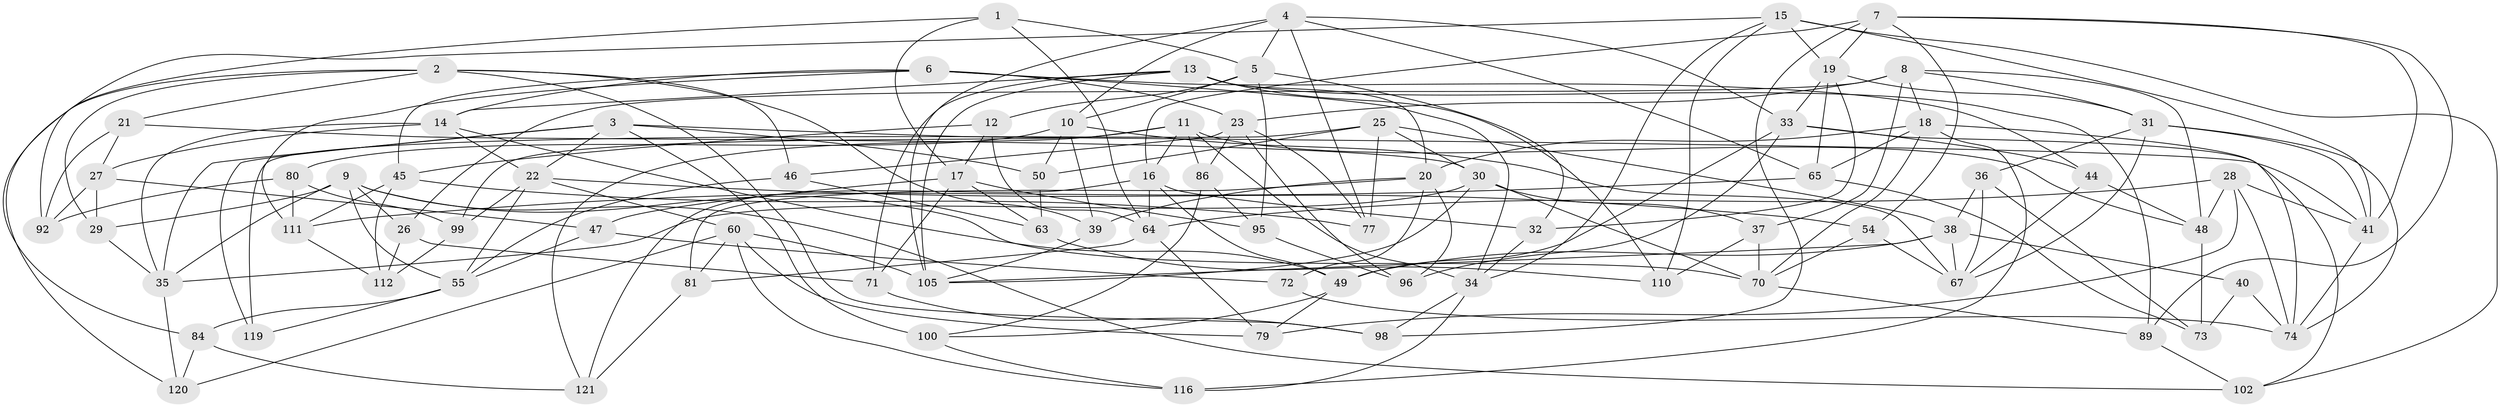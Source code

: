 // Generated by graph-tools (version 1.1) at 2025/24/03/03/25 07:24:22]
// undirected, 81 vertices, 199 edges
graph export_dot {
graph [start="1"]
  node [color=gray90,style=filled];
  1;
  2 [super="+57"];
  3 [super="+24"];
  4 [super="+59"];
  5 [super="+124"];
  6 [super="+97"];
  7 [super="+117"];
  8 [super="+76"];
  9 [super="+56"];
  10 [super="+88"];
  11 [super="+106"];
  12;
  13 [super="+61"];
  14 [super="+62"];
  15 [super="+101"];
  16 [super="+93"];
  17 [super="+68"];
  18 [super="+43"];
  19 [super="+52"];
  20 [super="+53"];
  21;
  22 [super="+107"];
  23 [super="+90"];
  25 [super="+125"];
  26;
  27 [super="+122"];
  28 [super="+113"];
  29;
  30 [super="+85"];
  31 [super="+94"];
  32;
  33 [super="+91"];
  34 [super="+42"];
  35 [super="+114"];
  36;
  37;
  38 [super="+82"];
  39;
  40;
  41 [super="+66"];
  44;
  45 [super="+51"];
  46;
  47 [super="+58"];
  48 [super="+83"];
  49 [super="+69"];
  50;
  54;
  55 [super="+115"];
  60 [super="+104"];
  63;
  64 [super="+87"];
  65 [super="+108"];
  67 [super="+78"];
  70 [super="+118"];
  71;
  72;
  73 [super="+75"];
  74 [super="+103"];
  77;
  79;
  80;
  81;
  84;
  86;
  89;
  92;
  95;
  96;
  98;
  99;
  100;
  102;
  105 [super="+109"];
  110;
  111 [super="+123"];
  112;
  116;
  119;
  120;
  121;
  1 -- 92;
  1 -- 64;
  1 -- 5;
  1 -- 17;
  2 -- 21;
  2 -- 29;
  2 -- 46;
  2 -- 120;
  2 -- 98;
  2 -- 39;
  3 -- 35;
  3 -- 119;
  3 -- 41;
  3 -- 50;
  3 -- 100;
  3 -- 22;
  4 -- 33;
  4 -- 5;
  4 -- 65;
  4 -- 10;
  4 -- 77;
  4 -- 105;
  5 -- 32;
  5 -- 12;
  5 -- 95;
  5 -- 10;
  6 -- 45;
  6 -- 34;
  6 -- 111;
  6 -- 44;
  6 -- 14;
  6 -- 23;
  7 -- 98;
  7 -- 41;
  7 -- 19;
  7 -- 89;
  7 -- 54;
  7 -- 16;
  8 -- 37;
  8 -- 26;
  8 -- 18;
  8 -- 48;
  8 -- 23;
  8 -- 31;
  9 -- 102;
  9 -- 70;
  9 -- 29;
  9 -- 26;
  9 -- 35;
  9 -- 55;
  10 -- 39;
  10 -- 80;
  10 -- 50;
  10 -- 67;
  11 -- 121;
  11 -- 86;
  11 -- 48;
  11 -- 16;
  11 -- 34;
  11 -- 99;
  12 -- 17;
  12 -- 64;
  12 -- 45;
  13 -- 89;
  13 -- 105;
  13 -- 14;
  13 -- 20;
  13 -- 110;
  13 -- 71;
  14 -- 22;
  14 -- 27;
  14 -- 35;
  14 -- 49;
  15 -- 84;
  15 -- 102;
  15 -- 19;
  15 -- 41;
  15 -- 34;
  15 -- 110;
  16 -- 32;
  16 -- 64;
  16 -- 49;
  16 -- 121;
  17 -- 63;
  17 -- 71;
  17 -- 95;
  17 -- 47;
  18 -- 116;
  18 -- 74;
  18 -- 65;
  18 -- 20;
  18 -- 70;
  19 -- 33;
  19 -- 32;
  19 -- 65;
  19 -- 31;
  20 -- 39;
  20 -- 72;
  20 -- 81;
  20 -- 96;
  21 -- 92;
  21 -- 30;
  21 -- 27;
  22 -- 60;
  22 -- 54;
  22 -- 99;
  22 -- 55;
  23 -- 77;
  23 -- 96;
  23 -- 86;
  23 -- 46;
  25 -- 30;
  25 -- 50;
  25 -- 119 [weight=2];
  25 -- 77;
  25 -- 38;
  26 -- 71;
  26 -- 112;
  27 -- 29;
  27 -- 47 [weight=2];
  27 -- 92;
  28 -- 41;
  28 -- 48 [weight=2];
  28 -- 64;
  28 -- 74;
  28 -- 79;
  29 -- 35;
  30 -- 35;
  30 -- 37;
  30 -- 70;
  30 -- 105;
  31 -- 41;
  31 -- 74;
  31 -- 67;
  31 -- 36;
  32 -- 34;
  33 -- 44;
  33 -- 96;
  33 -- 102;
  33 -- 49;
  34 -- 98;
  34 -- 116;
  35 -- 120;
  36 -- 67;
  36 -- 38;
  36 -- 73;
  37 -- 110;
  37 -- 70;
  38 -- 67;
  38 -- 40;
  38 -- 49;
  38 -- 105;
  39 -- 105;
  40 -- 74;
  40 -- 73 [weight=2];
  41 -- 74;
  44 -- 48;
  44 -- 67;
  45 -- 112;
  45 -- 111 [weight=2];
  45 -- 77;
  46 -- 55;
  46 -- 63;
  47 -- 72 [weight=2];
  47 -- 55;
  48 -- 73;
  49 -- 79;
  49 -- 100;
  50 -- 63;
  54 -- 67;
  54 -- 70;
  55 -- 84;
  55 -- 119;
  60 -- 81;
  60 -- 79;
  60 -- 120;
  60 -- 116;
  60 -- 105;
  63 -- 110;
  64 -- 81;
  64 -- 79;
  65 -- 111;
  65 -- 73 [weight=2];
  70 -- 89;
  71 -- 98;
  72 -- 74;
  80 -- 92;
  80 -- 99;
  80 -- 111;
  81 -- 121;
  84 -- 120;
  84 -- 121;
  86 -- 95;
  86 -- 100;
  89 -- 102;
  95 -- 96;
  99 -- 112;
  100 -- 116;
  111 -- 112;
}
